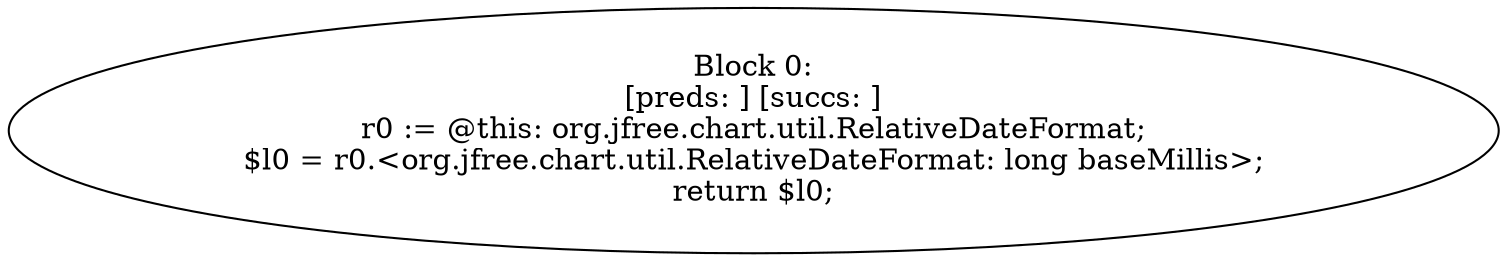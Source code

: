 digraph "unitGraph" {
    "Block 0:
[preds: ] [succs: ]
r0 := @this: org.jfree.chart.util.RelativeDateFormat;
$l0 = r0.<org.jfree.chart.util.RelativeDateFormat: long baseMillis>;
return $l0;
"
}
